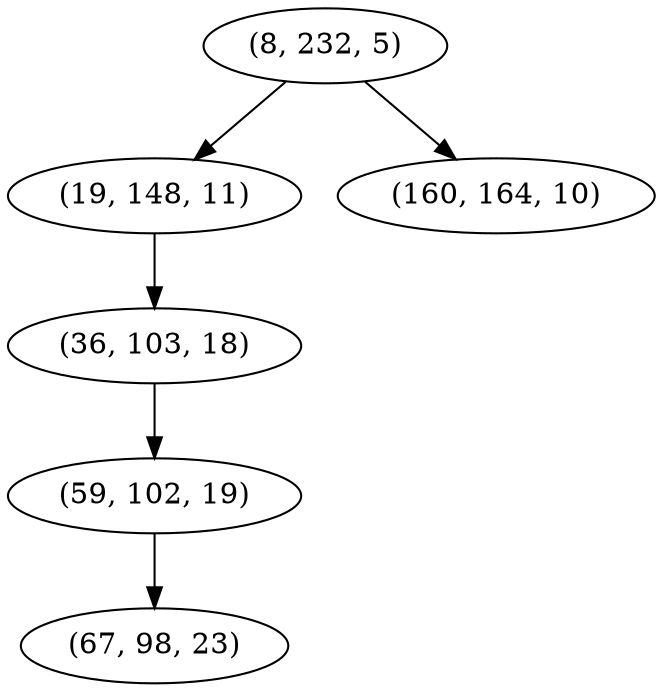 digraph tree {
    "(8, 232, 5)";
    "(19, 148, 11)";
    "(36, 103, 18)";
    "(59, 102, 19)";
    "(67, 98, 23)";
    "(160, 164, 10)";
    "(8, 232, 5)" -> "(19, 148, 11)";
    "(8, 232, 5)" -> "(160, 164, 10)";
    "(19, 148, 11)" -> "(36, 103, 18)";
    "(36, 103, 18)" -> "(59, 102, 19)";
    "(59, 102, 19)" -> "(67, 98, 23)";
}
